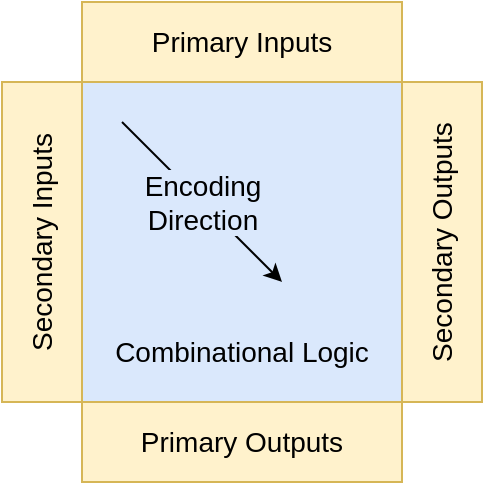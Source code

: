 <mxfile version="14.1.8" type="device"><diagram id="b8zkbkaBvfY7NKM5__1k" name="Seite-1"><mxGraphModel dx="981" dy="567" grid="1" gridSize="10" guides="1" tooltips="1" connect="1" arrows="1" fold="1" page="1" pageScale="1" pageWidth="827" pageHeight="1169" math="0" shadow="0"><root><mxCell id="0"/><mxCell id="1" parent="0"/><mxCell id="Sq5Tix7Ykn5s5KOHgNgp-1" value="" style="rounded=0;whiteSpace=wrap;html=1;align=center;verticalAlign=bottom;fontSize=14;fillColor=#dae8fc;strokeColor=#6c8ebf;" vertex="1" parent="1"><mxGeometry x="120" y="120" width="160" height="160" as="geometry"/></mxCell><mxCell id="Sq5Tix7Ykn5s5KOHgNgp-2" value="Primary Inputs" style="rounded=0;whiteSpace=wrap;html=1;fontSize=14;fillColor=#fff2cc;strokeColor=#d6b656;" vertex="1" parent="1"><mxGeometry x="120" y="80" width="160" height="40" as="geometry"/></mxCell><mxCell id="Sq5Tix7Ykn5s5KOHgNgp-3" value="Primary Outputs" style="rounded=0;whiteSpace=wrap;html=1;fontSize=14;fillColor=#fff2cc;strokeColor=#d6b656;" vertex="1" parent="1"><mxGeometry x="120" y="280" width="160" height="40" as="geometry"/></mxCell><mxCell id="Sq5Tix7Ykn5s5KOHgNgp-4" value="Secondary Outputs" style="rounded=0;whiteSpace=wrap;html=1;horizontal=0;fontSize=14;fillColor=#fff2cc;strokeColor=#d6b656;" vertex="1" parent="1"><mxGeometry x="280" y="120" width="40" height="160" as="geometry"/></mxCell><mxCell id="Sq5Tix7Ykn5s5KOHgNgp-5" value="Secondary Inputs" style="rounded=0;whiteSpace=wrap;html=1;horizontal=0;fontSize=14;fillColor=#fff2cc;strokeColor=#d6b656;" vertex="1" parent="1"><mxGeometry x="80" y="120" width="40" height="160" as="geometry"/></mxCell><mxCell id="Sq5Tix7Ykn5s5KOHgNgp-6" value="" style="endArrow=classic;html=1;fontSize=14;" edge="1" parent="1"><mxGeometry width="50" height="50" relative="1" as="geometry"><mxPoint x="140" y="140" as="sourcePoint"/><mxPoint x="220" y="220" as="targetPoint"/></mxGeometry></mxCell><mxCell id="Sq5Tix7Ykn5s5KOHgNgp-7" value="Encoding&lt;br style=&quot;font-size: 14px;&quot;&gt;Direction" style="edgeLabel;html=1;align=center;verticalAlign=middle;resizable=0;points=[];fontSize=14;labelBackgroundColor=#DAE8FC;" vertex="1" connectable="0" parent="Sq5Tix7Ykn5s5KOHgNgp-6"><mxGeometry x="0.459" y="-2" relative="1" as="geometry"><mxPoint x="-16.84" y="-19.67" as="offset"/></mxGeometry></mxCell><mxCell id="Sq5Tix7Ykn5s5KOHgNgp-10" value="&lt;span style=&quot;color: rgb(0, 0, 0); font-family: helvetica; font-size: 14px; font-style: normal; font-weight: 400; letter-spacing: normal; text-indent: 0px; text-transform: none; word-spacing: 0px; display: inline; float: none;&quot;&gt;Combinational Logic&lt;/span&gt;" style="text;whiteSpace=wrap;html=1;align=center;verticalAlign=middle;fontSize=14;" vertex="1" parent="1"><mxGeometry x="135" y="240" width="130" height="30" as="geometry"/></mxCell></root></mxGraphModel></diagram></mxfile>